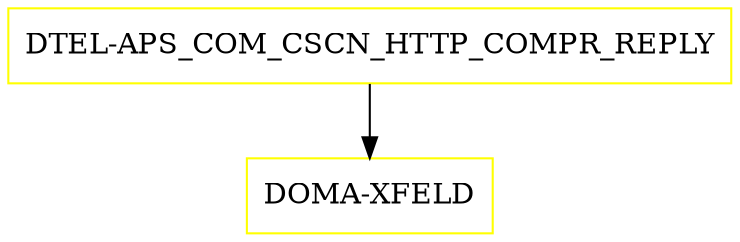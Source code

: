 digraph G {
  "DTEL-APS_COM_CSCN_HTTP_COMPR_REPLY" [shape=box,color=yellow];
  "DOMA-XFELD" [shape=box,color=yellow,URL="./DOMA_XFELD.html"];
  "DTEL-APS_COM_CSCN_HTTP_COMPR_REPLY" -> "DOMA-XFELD";
}
